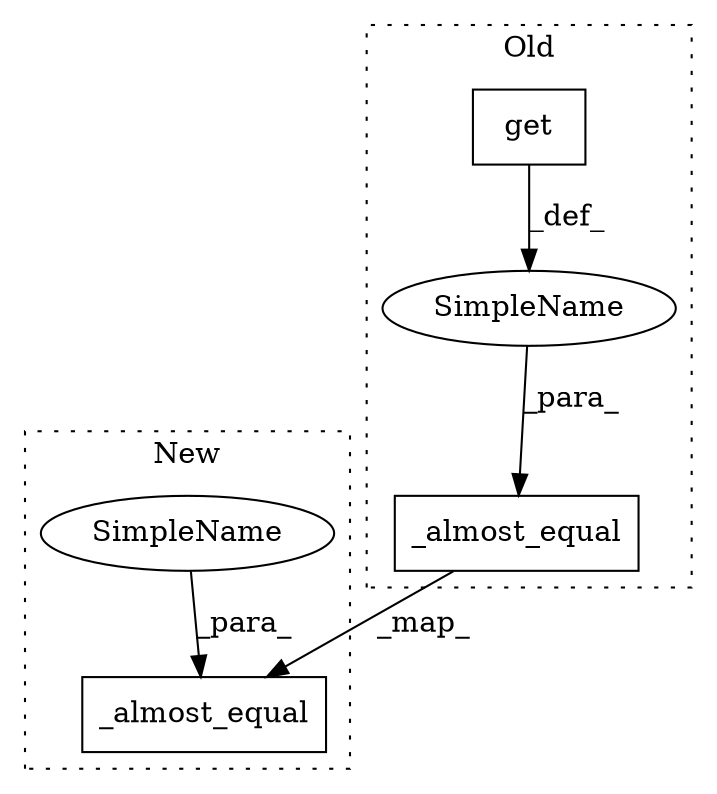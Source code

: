 digraph G {
subgraph cluster0 {
1 [label="_almost_equal" a="32" s="5814,5843" l="14,1" shape="box"];
4 [label="get" a="32" s="5803" l="5" shape="box"];
5 [label="SimpleName" a="42" s="5771" l="6" shape="ellipse"];
label = "Old";
style="dotted";
}
subgraph cluster1 {
2 [label="_almost_equal" a="32" s="5882,5911" l="14,1" shape="box"];
3 [label="SimpleName" a="42" s="5838" l="6" shape="ellipse"];
label = "New";
style="dotted";
}
1 -> 2 [label="_map_"];
3 -> 2 [label="_para_"];
4 -> 5 [label="_def_"];
5 -> 1 [label="_para_"];
}